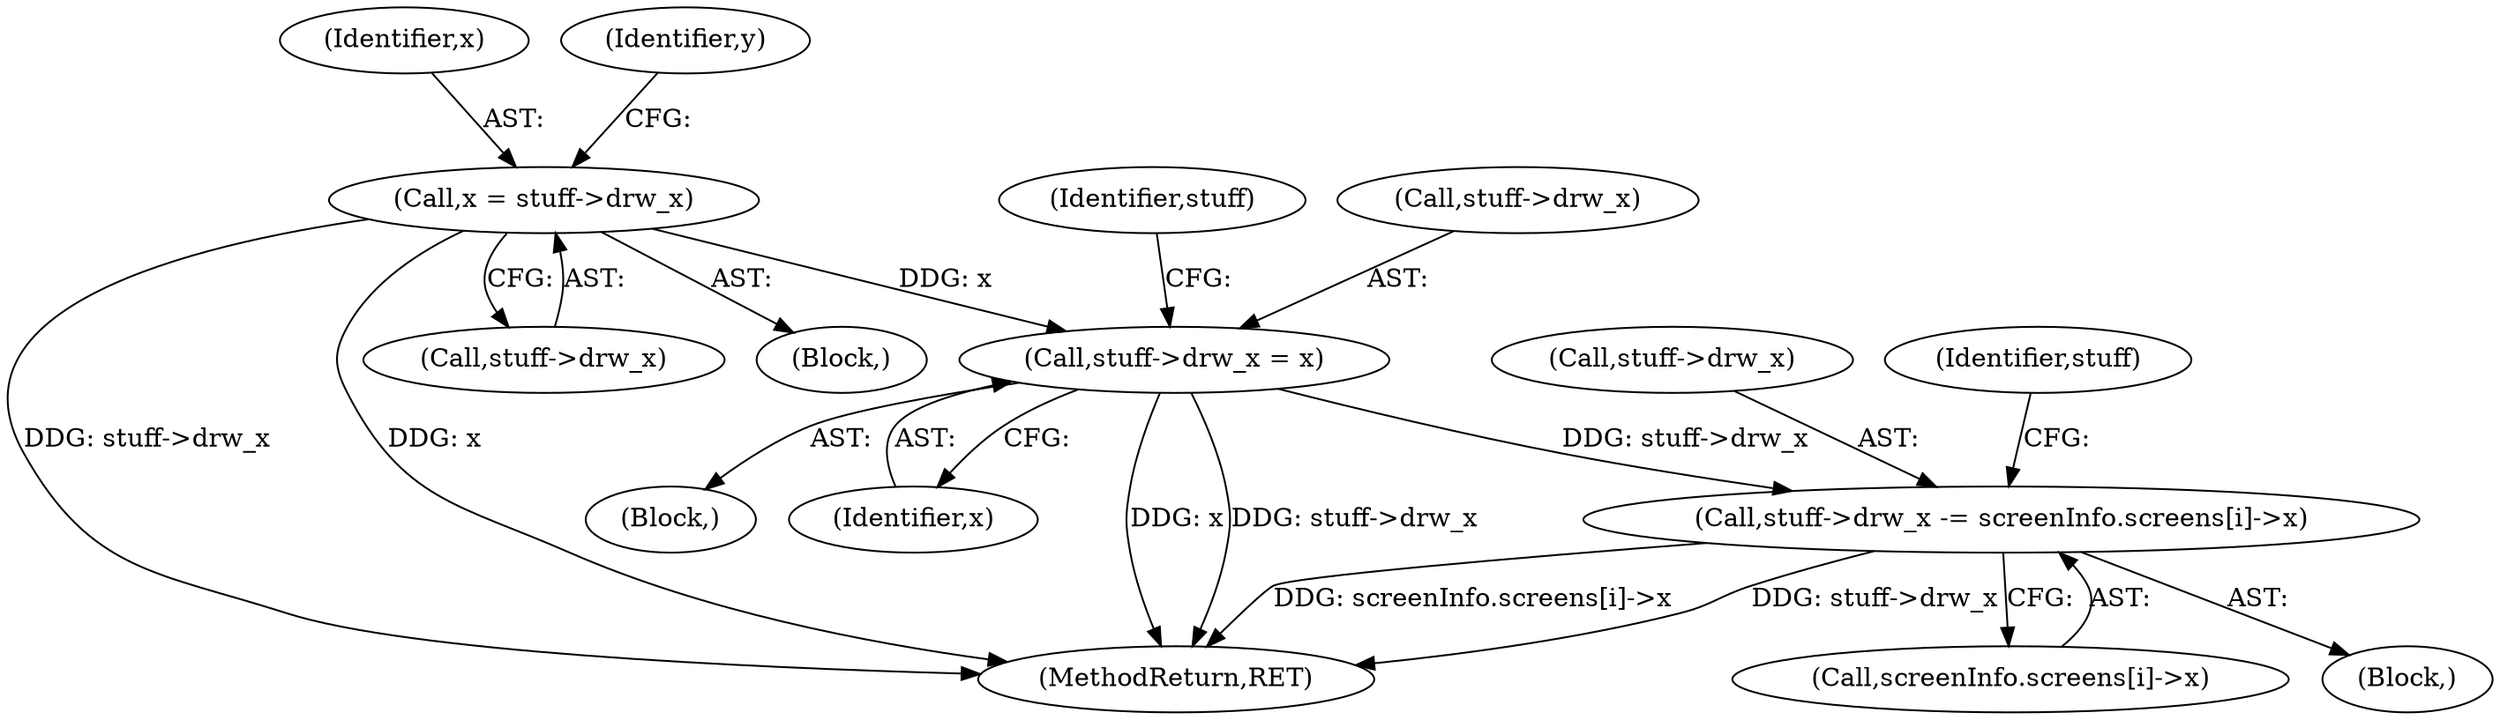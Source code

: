 digraph "0_xserver_cad5a1050b7184d828aef9c1dd151c3ab649d37e_3@array" {
"1000257" [label="(Call,stuff->drw_x -= screenInfo.screens[i]->x)"];
"1000244" [label="(Call,stuff->drw_x = x)"];
"1000191" [label="(Call,x = stuff->drw_x)"];
"1000102" [label="(Block,)"];
"1000258" [label="(Call,stuff->drw_x)"];
"1000296" [label="(MethodReturn,RET)"];
"1000248" [label="(Identifier,x)"];
"1000244" [label="(Call,stuff->drw_x = x)"];
"1000192" [label="(Identifier,x)"];
"1000257" [label="(Call,stuff->drw_x -= screenInfo.screens[i]->x)"];
"1000191" [label="(Call,x = stuff->drw_x)"];
"1000261" [label="(Call,screenInfo.screens[i]->x)"];
"1000251" [label="(Identifier,stuff)"];
"1000193" [label="(Call,stuff->drw_x)"];
"1000256" [label="(Block,)"];
"1000270" [label="(Identifier,stuff)"];
"1000245" [label="(Call,stuff->drw_x)"];
"1000197" [label="(Identifier,y)"];
"1000210" [label="(Block,)"];
"1000257" -> "1000256"  [label="AST: "];
"1000257" -> "1000261"  [label="CFG: "];
"1000258" -> "1000257"  [label="AST: "];
"1000261" -> "1000257"  [label="AST: "];
"1000270" -> "1000257"  [label="CFG: "];
"1000257" -> "1000296"  [label="DDG: stuff->drw_x"];
"1000257" -> "1000296"  [label="DDG: screenInfo.screens[i]->x"];
"1000244" -> "1000257"  [label="DDG: stuff->drw_x"];
"1000244" -> "1000210"  [label="AST: "];
"1000244" -> "1000248"  [label="CFG: "];
"1000245" -> "1000244"  [label="AST: "];
"1000248" -> "1000244"  [label="AST: "];
"1000251" -> "1000244"  [label="CFG: "];
"1000244" -> "1000296"  [label="DDG: x"];
"1000244" -> "1000296"  [label="DDG: stuff->drw_x"];
"1000191" -> "1000244"  [label="DDG: x"];
"1000191" -> "1000102"  [label="AST: "];
"1000191" -> "1000193"  [label="CFG: "];
"1000192" -> "1000191"  [label="AST: "];
"1000193" -> "1000191"  [label="AST: "];
"1000197" -> "1000191"  [label="CFG: "];
"1000191" -> "1000296"  [label="DDG: stuff->drw_x"];
"1000191" -> "1000296"  [label="DDG: x"];
}
